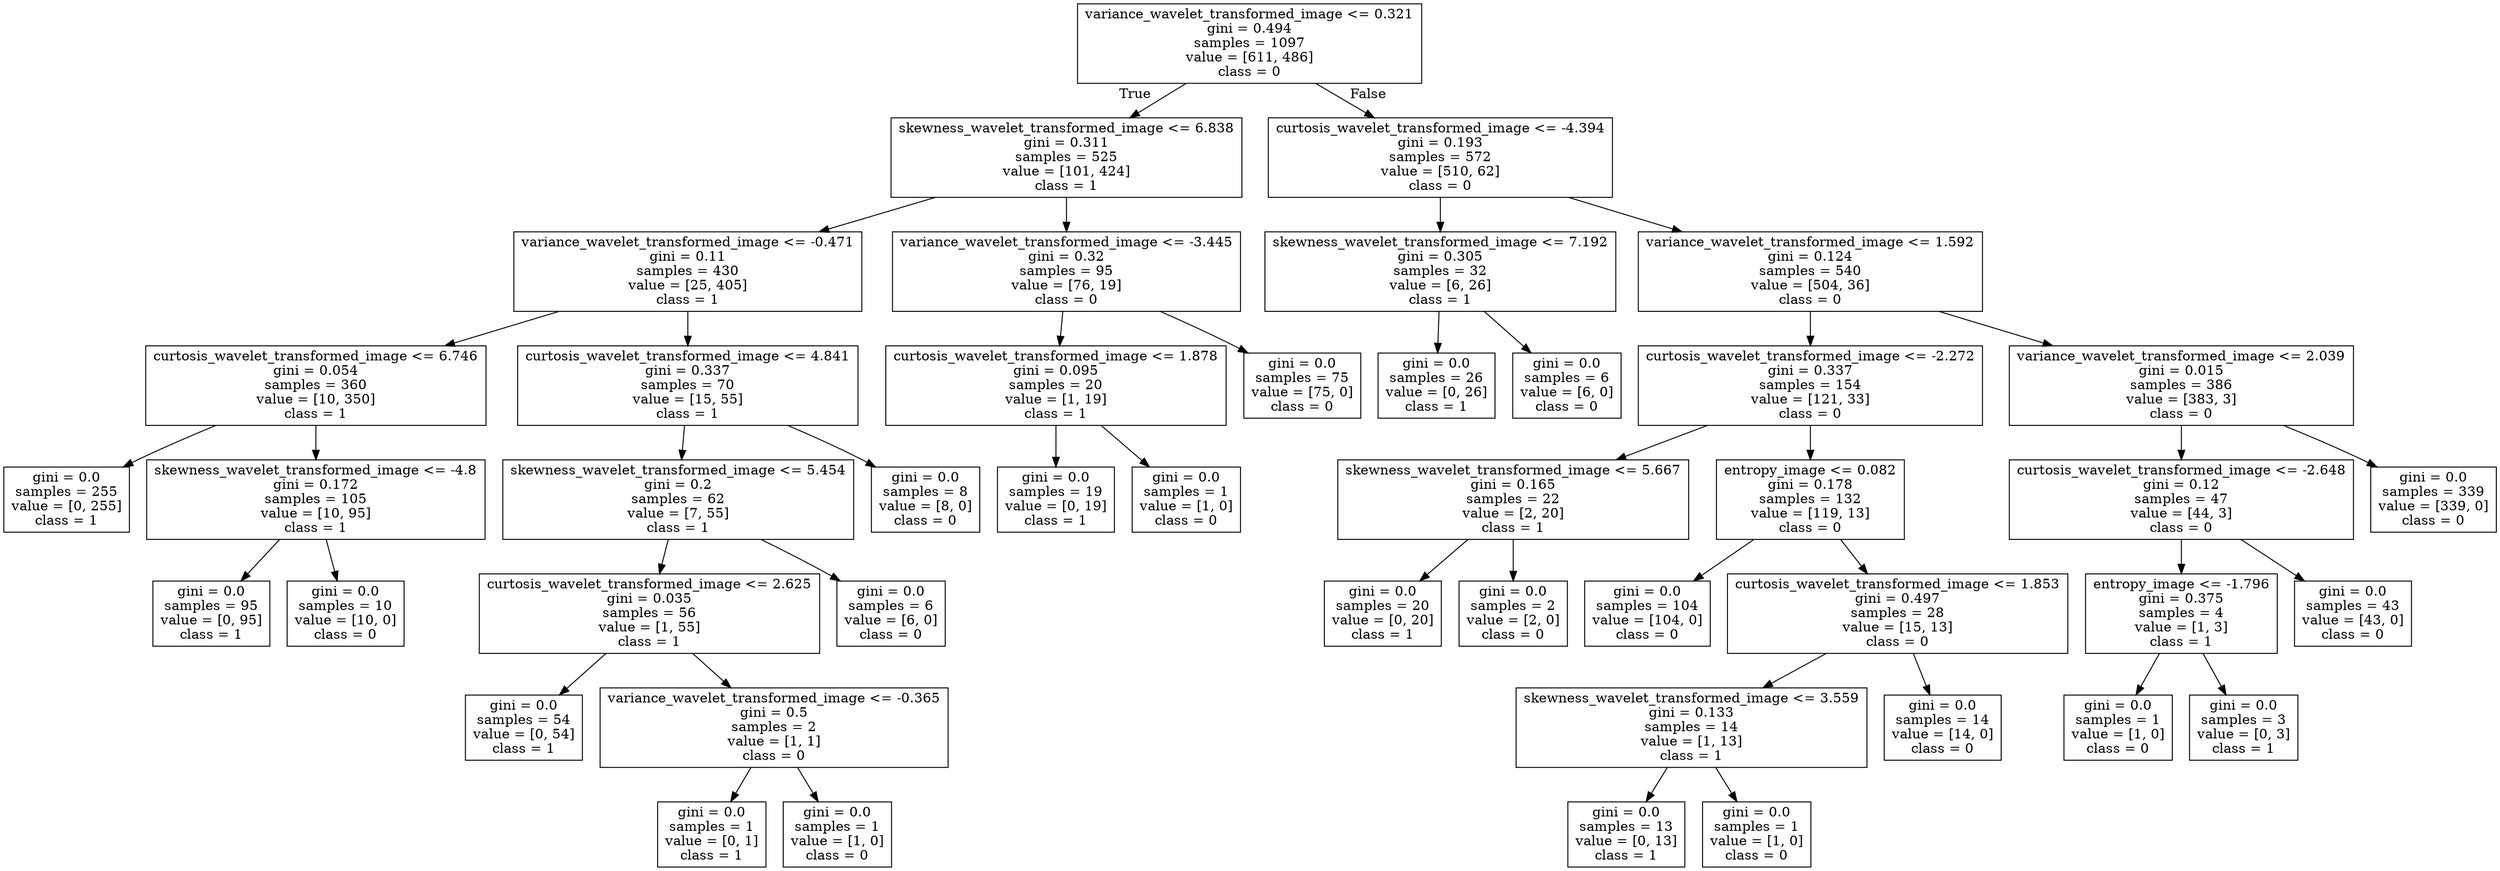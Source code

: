 digraph Tree {
node [shape=box] ;
0 [label="variance_wavelet_transformed_image <= 0.321\ngini = 0.494\nsamples = 1097\nvalue = [611, 486]\nclass = 0"] ;
1 [label="skewness_wavelet_transformed_image <= 6.838\ngini = 0.311\nsamples = 525\nvalue = [101, 424]\nclass = 1"] ;
0 -> 1 [labeldistance=2.5, labelangle=45, headlabel="True"] ;
2 [label="variance_wavelet_transformed_image <= -0.471\ngini = 0.11\nsamples = 430\nvalue = [25, 405]\nclass = 1"] ;
1 -> 2 ;
3 [label="curtosis_wavelet_transformed_image <= 6.746\ngini = 0.054\nsamples = 360\nvalue = [10, 350]\nclass = 1"] ;
2 -> 3 ;
4 [label="gini = 0.0\nsamples = 255\nvalue = [0, 255]\nclass = 1"] ;
3 -> 4 ;
5 [label="skewness_wavelet_transformed_image <= -4.8\ngini = 0.172\nsamples = 105\nvalue = [10, 95]\nclass = 1"] ;
3 -> 5 ;
6 [label="gini = 0.0\nsamples = 95\nvalue = [0, 95]\nclass = 1"] ;
5 -> 6 ;
7 [label="gini = 0.0\nsamples = 10\nvalue = [10, 0]\nclass = 0"] ;
5 -> 7 ;
8 [label="curtosis_wavelet_transformed_image <= 4.841\ngini = 0.337\nsamples = 70\nvalue = [15, 55]\nclass = 1"] ;
2 -> 8 ;
9 [label="skewness_wavelet_transformed_image <= 5.454\ngini = 0.2\nsamples = 62\nvalue = [7, 55]\nclass = 1"] ;
8 -> 9 ;
10 [label="curtosis_wavelet_transformed_image <= 2.625\ngini = 0.035\nsamples = 56\nvalue = [1, 55]\nclass = 1"] ;
9 -> 10 ;
11 [label="gini = 0.0\nsamples = 54\nvalue = [0, 54]\nclass = 1"] ;
10 -> 11 ;
12 [label="variance_wavelet_transformed_image <= -0.365\ngini = 0.5\nsamples = 2\nvalue = [1, 1]\nclass = 0"] ;
10 -> 12 ;
13 [label="gini = 0.0\nsamples = 1\nvalue = [0, 1]\nclass = 1"] ;
12 -> 13 ;
14 [label="gini = 0.0\nsamples = 1\nvalue = [1, 0]\nclass = 0"] ;
12 -> 14 ;
15 [label="gini = 0.0\nsamples = 6\nvalue = [6, 0]\nclass = 0"] ;
9 -> 15 ;
16 [label="gini = 0.0\nsamples = 8\nvalue = [8, 0]\nclass = 0"] ;
8 -> 16 ;
17 [label="variance_wavelet_transformed_image <= -3.445\ngini = 0.32\nsamples = 95\nvalue = [76, 19]\nclass = 0"] ;
1 -> 17 ;
18 [label="curtosis_wavelet_transformed_image <= 1.878\ngini = 0.095\nsamples = 20\nvalue = [1, 19]\nclass = 1"] ;
17 -> 18 ;
19 [label="gini = 0.0\nsamples = 19\nvalue = [0, 19]\nclass = 1"] ;
18 -> 19 ;
20 [label="gini = 0.0\nsamples = 1\nvalue = [1, 0]\nclass = 0"] ;
18 -> 20 ;
21 [label="gini = 0.0\nsamples = 75\nvalue = [75, 0]\nclass = 0"] ;
17 -> 21 ;
22 [label="curtosis_wavelet_transformed_image <= -4.394\ngini = 0.193\nsamples = 572\nvalue = [510, 62]\nclass = 0"] ;
0 -> 22 [labeldistance=2.5, labelangle=-45, headlabel="False"] ;
23 [label="skewness_wavelet_transformed_image <= 7.192\ngini = 0.305\nsamples = 32\nvalue = [6, 26]\nclass = 1"] ;
22 -> 23 ;
24 [label="gini = 0.0\nsamples = 26\nvalue = [0, 26]\nclass = 1"] ;
23 -> 24 ;
25 [label="gini = 0.0\nsamples = 6\nvalue = [6, 0]\nclass = 0"] ;
23 -> 25 ;
26 [label="variance_wavelet_transformed_image <= 1.592\ngini = 0.124\nsamples = 540\nvalue = [504, 36]\nclass = 0"] ;
22 -> 26 ;
27 [label="curtosis_wavelet_transformed_image <= -2.272\ngini = 0.337\nsamples = 154\nvalue = [121, 33]\nclass = 0"] ;
26 -> 27 ;
28 [label="skewness_wavelet_transformed_image <= 5.667\ngini = 0.165\nsamples = 22\nvalue = [2, 20]\nclass = 1"] ;
27 -> 28 ;
29 [label="gini = 0.0\nsamples = 20\nvalue = [0, 20]\nclass = 1"] ;
28 -> 29 ;
30 [label="gini = 0.0\nsamples = 2\nvalue = [2, 0]\nclass = 0"] ;
28 -> 30 ;
31 [label="entropy_image <= 0.082\ngini = 0.178\nsamples = 132\nvalue = [119, 13]\nclass = 0"] ;
27 -> 31 ;
32 [label="gini = 0.0\nsamples = 104\nvalue = [104, 0]\nclass = 0"] ;
31 -> 32 ;
33 [label="curtosis_wavelet_transformed_image <= 1.853\ngini = 0.497\nsamples = 28\nvalue = [15, 13]\nclass = 0"] ;
31 -> 33 ;
34 [label="skewness_wavelet_transformed_image <= 3.559\ngini = 0.133\nsamples = 14\nvalue = [1, 13]\nclass = 1"] ;
33 -> 34 ;
35 [label="gini = 0.0\nsamples = 13\nvalue = [0, 13]\nclass = 1"] ;
34 -> 35 ;
36 [label="gini = 0.0\nsamples = 1\nvalue = [1, 0]\nclass = 0"] ;
34 -> 36 ;
37 [label="gini = 0.0\nsamples = 14\nvalue = [14, 0]\nclass = 0"] ;
33 -> 37 ;
38 [label="variance_wavelet_transformed_image <= 2.039\ngini = 0.015\nsamples = 386\nvalue = [383, 3]\nclass = 0"] ;
26 -> 38 ;
39 [label="curtosis_wavelet_transformed_image <= -2.648\ngini = 0.12\nsamples = 47\nvalue = [44, 3]\nclass = 0"] ;
38 -> 39 ;
40 [label="entropy_image <= -1.796\ngini = 0.375\nsamples = 4\nvalue = [1, 3]\nclass = 1"] ;
39 -> 40 ;
41 [label="gini = 0.0\nsamples = 1\nvalue = [1, 0]\nclass = 0"] ;
40 -> 41 ;
42 [label="gini = 0.0\nsamples = 3\nvalue = [0, 3]\nclass = 1"] ;
40 -> 42 ;
43 [label="gini = 0.0\nsamples = 43\nvalue = [43, 0]\nclass = 0"] ;
39 -> 43 ;
44 [label="gini = 0.0\nsamples = 339\nvalue = [339, 0]\nclass = 0"] ;
38 -> 44 ;
}